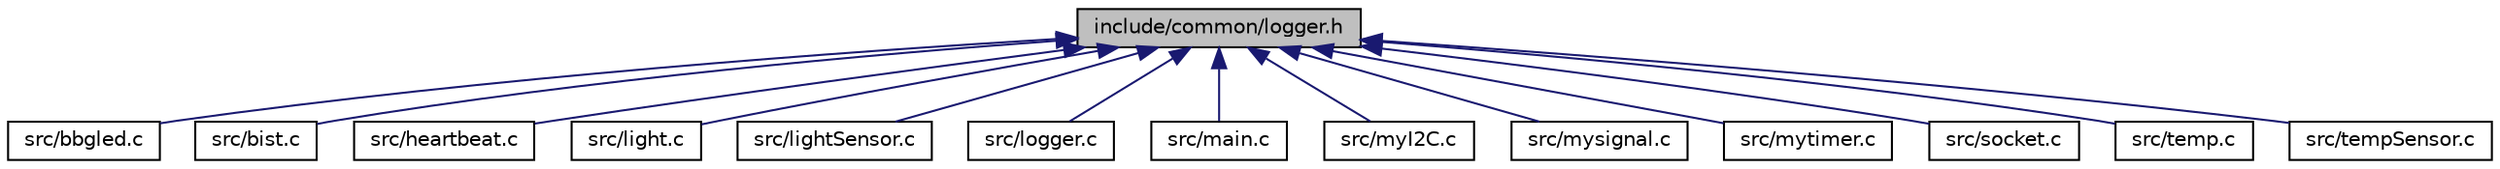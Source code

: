 digraph "include/common/logger.h"
{
  edge [fontname="Helvetica",fontsize="10",labelfontname="Helvetica",labelfontsize="10"];
  node [fontname="Helvetica",fontsize="10",shape=record];
  Node32 [label="include/common/logger.h",height=0.2,width=0.4,color="black", fillcolor="grey75", style="filled", fontcolor="black"];
  Node32 -> Node33 [dir="back",color="midnightblue",fontsize="10",style="solid"];
  Node33 [label="src/bbgled.c",height=0.2,width=0.4,color="black", fillcolor="white", style="filled",URL="$bbgled_8c.html"];
  Node32 -> Node34 [dir="back",color="midnightblue",fontsize="10",style="solid"];
  Node34 [label="src/bist.c",height=0.2,width=0.4,color="black", fillcolor="white", style="filled",URL="$bist_8c.html",tooltip="built in self test before starting the main program "];
  Node32 -> Node35 [dir="back",color="midnightblue",fontsize="10",style="solid"];
  Node35 [label="src/heartbeat.c",height=0.2,width=0.4,color="black", fillcolor="white", style="filled",URL="$heartbeat_8c.html",tooltip="heartbeat functionality from all threads "];
  Node32 -> Node36 [dir="back",color="midnightblue",fontsize="10",style="solid"];
  Node36 [label="src/light.c",height=0.2,width=0.4,color="black", fillcolor="white", style="filled",URL="$light_8c.html",tooltip="Light task thread functionality. "];
  Node32 -> Node37 [dir="back",color="midnightblue",fontsize="10",style="solid"];
  Node37 [label="src/lightSensor.c",height=0.2,width=0.4,color="black", fillcolor="white", style="filled",URL="$lightSensor_8c.html",tooltip="APDS9301 sensor register functions. "];
  Node32 -> Node38 [dir="back",color="midnightblue",fontsize="10",style="solid"];
  Node38 [label="src/logger.c",height=0.2,width=0.4,color="black", fillcolor="white", style="filled",URL="$logger_8c.html",tooltip="externally connected led functionalities for normal and error conditions "];
  Node32 -> Node39 [dir="back",color="midnightblue",fontsize="10",style="solid"];
  Node39 [label="src/main.c",height=0.2,width=0.4,color="black", fillcolor="white", style="filled",URL="$main_8c.html",tooltip="Main task which spawns the other threads. "];
  Node32 -> Node40 [dir="back",color="midnightblue",fontsize="10",style="solid"];
  Node40 [label="src/myI2C.c",height=0.2,width=0.4,color="black", fillcolor="white", style="filled",URL="$myI2C_8c.html",tooltip="I2C drivers for sensor using mraa library. "];
  Node32 -> Node41 [dir="back",color="midnightblue",fontsize="10",style="solid"];
  Node41 [label="src/mysignal.c",height=0.2,width=0.4,color="black", fillcolor="white", style="filled",URL="$mysignal_8c.html",tooltip="handles the CTRL-C keyboard input from user to exit cleanly "];
  Node32 -> Node42 [dir="back",color="midnightblue",fontsize="10",style="solid"];
  Node42 [label="src/mytimer.c",height=0.2,width=0.4,color="black", fillcolor="white", style="filled",URL="$mytimer_8c.html",tooltip="Posix timer functions for light and temp thread and heartbeat. "];
  Node32 -> Node43 [dir="back",color="midnightblue",fontsize="10",style="solid"];
  Node43 [label="src/socket.c",height=0.2,width=0.4,color="black", fillcolor="white", style="filled",URL="$socket_8c.html",tooltip="Socket thread task functionality. "];
  Node32 -> Node44 [dir="back",color="midnightblue",fontsize="10",style="solid"];
  Node44 [label="src/temp.c",height=0.2,width=0.4,color="black", fillcolor="white", style="filled",URL="$temp_8c.html",tooltip="Temperature task thread functionality. "];
  Node32 -> Node45 [dir="back",color="midnightblue",fontsize="10",style="solid"];
  Node45 [label="src/tempSensor.c",height=0.2,width=0.4,color="black", fillcolor="white", style="filled",URL="$tempSensor_8c.html",tooltip="TMP102 temperature register functions. "];
}
